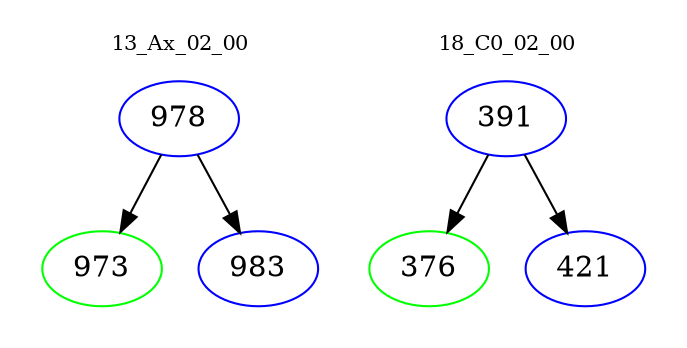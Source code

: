 digraph{
subgraph cluster_0 {
color = white
label = "13_Ax_02_00";
fontsize=10;
T0_978 [label="978", color="blue"]
T0_978 -> T0_973 [color="black"]
T0_973 [label="973", color="green"]
T0_978 -> T0_983 [color="black"]
T0_983 [label="983", color="blue"]
}
subgraph cluster_1 {
color = white
label = "18_C0_02_00";
fontsize=10;
T1_391 [label="391", color="blue"]
T1_391 -> T1_376 [color="black"]
T1_376 [label="376", color="green"]
T1_391 -> T1_421 [color="black"]
T1_421 [label="421", color="blue"]
}
}
